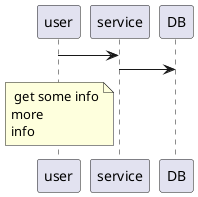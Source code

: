 @startuml test

user->service
service->DB
note over user
 get some info
more
info
 end note

@enduml